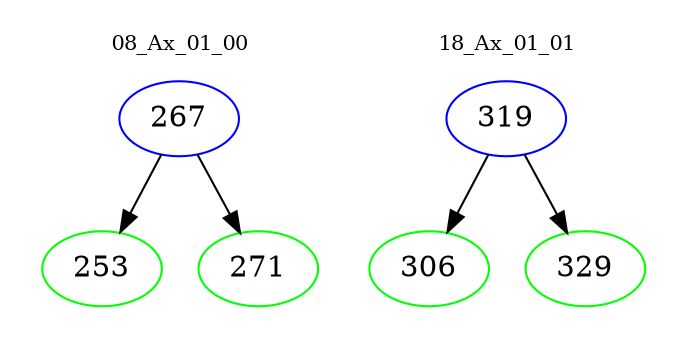 digraph{
subgraph cluster_0 {
color = white
label = "08_Ax_01_00";
fontsize=10;
T0_267 [label="267", color="blue"]
T0_267 -> T0_253 [color="black"]
T0_253 [label="253", color="green"]
T0_267 -> T0_271 [color="black"]
T0_271 [label="271", color="green"]
}
subgraph cluster_1 {
color = white
label = "18_Ax_01_01";
fontsize=10;
T1_319 [label="319", color="blue"]
T1_319 -> T1_306 [color="black"]
T1_306 [label="306", color="green"]
T1_319 -> T1_329 [color="black"]
T1_329 [label="329", color="green"]
}
}
